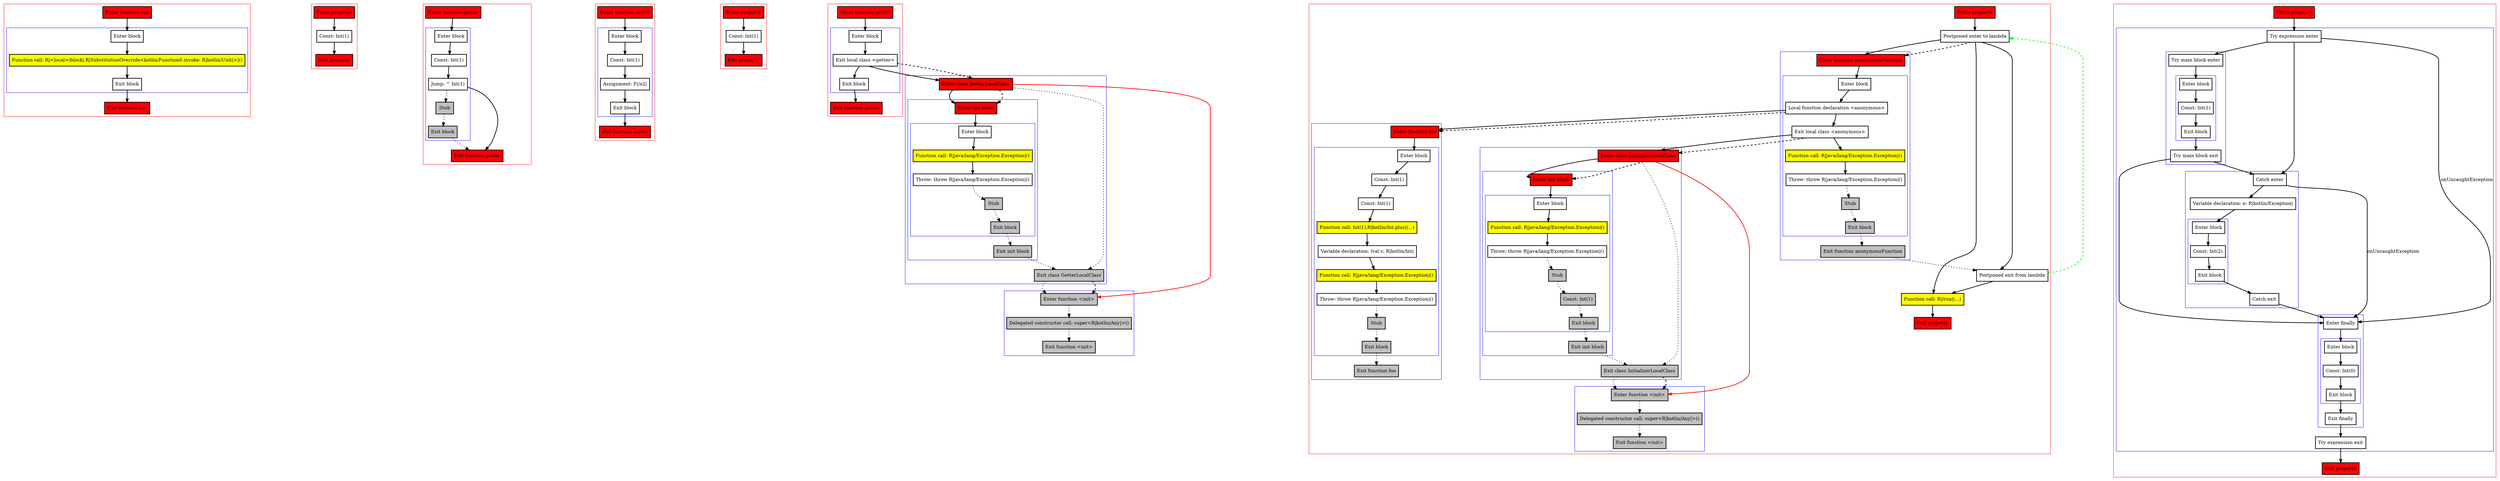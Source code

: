 digraph propertiesAndInitBlocks_kt {
    graph [nodesep=3]
    node [shape=box penwidth=2]
    edge [penwidth=2]

    subgraph cluster_0 {
        color=red
        0 [label="Enter function run" style="filled" fillcolor=red];
        subgraph cluster_1 {
            color=blue
            1 [label="Enter block"];
            2 [label="Function call: R|<local>/block|.R|SubstitutionOverride<kotlin/Function0.invoke: R|kotlin/Unit|>|()" style="filled" fillcolor=yellow];
            3 [label="Exit block"];
        }
        4 [label="Exit function run" style="filled" fillcolor=red];
    }
    0 -> {1};
    1 -> {2};
    2 -> {3};
    3 -> {4};

    subgraph cluster_2 {
        color=red
        5 [label="Enter property" style="filled" fillcolor=red];
        6 [label="Const: Int(1)"];
        7 [label="Exit property" style="filled" fillcolor=red];
    }
    5 -> {6};
    6 -> {7};

    subgraph cluster_3 {
        color=red
        8 [label="Enter function getter" style="filled" fillcolor=red];
        subgraph cluster_4 {
            color=blue
            9 [label="Enter block"];
            10 [label="Const: Int(1)"];
            11 [label="Jump: ^ Int(1)"];
            12 [label="Stub" style="filled" fillcolor=gray];
            13 [label="Exit block" style="filled" fillcolor=gray];
        }
        14 [label="Exit function getter" style="filled" fillcolor=red];
    }
    8 -> {9};
    9 -> {10};
    10 -> {11};
    11 -> {14};
    11 -> {12} [style=dotted];
    12 -> {13} [style=dotted];
    13 -> {14} [style=dotted];

    subgraph cluster_5 {
        color=red
        15 [label="Enter function setter" style="filled" fillcolor=red];
        subgraph cluster_6 {
            color=blue
            16 [label="Enter block"];
            17 [label="Const: Int(1)"];
            18 [label="Assignment: F|/x2|"];
            19 [label="Exit block"];
        }
        20 [label="Exit function setter" style="filled" fillcolor=red];
    }
    15 -> {16};
    16 -> {17};
    17 -> {18};
    18 -> {19};
    19 -> {20};

    subgraph cluster_7 {
        color=red
        21 [label="Enter property" style="filled" fillcolor=red];
        22 [label="Const: Int(1)"];
        23 [label="Exit property" style="filled" fillcolor=red];
    }
    21 -> {22};
    22 -> {23};

    subgraph cluster_8 {
        color=red
        24 [label="Enter function getter" style="filled" fillcolor=red];
        subgraph cluster_9 {
            color=blue
            25 [label="Enter block"];
            26 [label="Exit local class <getter>"];
            27 [label="Exit block"];
        }
        28 [label="Exit function getter" style="filled" fillcolor=red];
    }
    subgraph cluster_10 {
        color=blue
        29 [label="Enter class GetterLocalClass" style="filled" fillcolor=red];
        subgraph cluster_11 {
            color=blue
            30 [label="Enter init block" style="filled" fillcolor=red];
            subgraph cluster_12 {
                color=blue
                31 [label="Enter block"];
                32 [label="Function call: R|java/lang/Exception.Exception|()" style="filled" fillcolor=yellow];
                33 [label="Throw: throw R|java/lang/Exception.Exception|()"];
                34 [label="Stub" style="filled" fillcolor=gray];
                35 [label="Exit block" style="filled" fillcolor=gray];
            }
            36 [label="Exit init block" style="filled" fillcolor=gray];
        }
        37 [label="Exit class GetterLocalClass" style="filled" fillcolor=gray];
    }
    subgraph cluster_13 {
        color=blue
        38 [label="Enter function <init>" style="filled" fillcolor=gray];
        39 [label="Delegated constructor call: super<R|kotlin/Any|>()" style="filled" fillcolor=gray];
        40 [label="Exit function <init>" style="filled" fillcolor=gray];
    }
    24 -> {25};
    25 -> {26};
    26 -> {27 29};
    26 -> {29} [style=dashed];
    27 -> {28};
    29 -> {30};
    29 -> {38} [color=red];
    29 -> {37} [style=dotted];
    29 -> {30} [style=dashed];
    30 -> {31};
    31 -> {32};
    32 -> {33};
    33 -> {34} [style=dotted];
    34 -> {35} [style=dotted];
    35 -> {36} [style=dotted];
    36 -> {37} [style=dotted];
    37 -> {38} [style=dotted];
    37 -> {38} [style=dashed];
    38 -> {39} [style=dotted];
    39 -> {40} [style=dotted];

    subgraph cluster_14 {
        color=red
        41 [label="Enter property" style="filled" fillcolor=red];
        42 [label="Postponed enter to lambda"];
        subgraph cluster_15 {
            color=blue
            43 [label="Enter function anonymousFunction" style="filled" fillcolor=red];
            subgraph cluster_16 {
                color=blue
                44 [label="Enter block"];
                45 [label="Local function declaration <anonymous>"];
                46 [label="Exit local class <anonymous>"];
                47 [label="Function call: R|java/lang/Exception.Exception|()" style="filled" fillcolor=yellow];
                48 [label="Throw: throw R|java/lang/Exception.Exception|()"];
                49 [label="Stub" style="filled" fillcolor=gray];
                50 [label="Exit block" style="filled" fillcolor=gray];
            }
            51 [label="Exit function anonymousFunction" style="filled" fillcolor=gray];
        }
        subgraph cluster_17 {
            color=blue
            52 [label="Enter class InitializerLocalClass" style="filled" fillcolor=red];
            subgraph cluster_18 {
                color=blue
                53 [label="Enter init block" style="filled" fillcolor=red];
                subgraph cluster_19 {
                    color=blue
                    54 [label="Enter block"];
                    55 [label="Function call: R|java/lang/Exception.Exception|()" style="filled" fillcolor=yellow];
                    56 [label="Throw: throw R|java/lang/Exception.Exception|()"];
                    57 [label="Stub" style="filled" fillcolor=gray];
                    58 [label="Const: Int(1)" style="filled" fillcolor=gray];
                    59 [label="Exit block" style="filled" fillcolor=gray];
                }
                60 [label="Exit init block" style="filled" fillcolor=gray];
            }
            61 [label="Exit class InitializerLocalClass" style="filled" fillcolor=gray];
        }
        subgraph cluster_20 {
            color=blue
            62 [label="Enter function <init>" style="filled" fillcolor=gray];
            63 [label="Delegated constructor call: super<R|kotlin/Any|>()" style="filled" fillcolor=gray];
            64 [label="Exit function <init>" style="filled" fillcolor=gray];
        }
        subgraph cluster_21 {
            color=blue
            65 [label="Enter function foo" style="filled" fillcolor=red];
            subgraph cluster_22 {
                color=blue
                66 [label="Enter block"];
                67 [label="Const: Int(1)"];
                68 [label="Const: Int(1)"];
                69 [label="Function call: Int(1).R|kotlin/Int.plus|(...)" style="filled" fillcolor=yellow];
                70 [label="Variable declaration: lval c: R|kotlin/Int|"];
                71 [label="Function call: R|java/lang/Exception.Exception|()" style="filled" fillcolor=yellow];
                72 [label="Throw: throw R|java/lang/Exception.Exception|()"];
                73 [label="Stub" style="filled" fillcolor=gray];
                74 [label="Exit block" style="filled" fillcolor=gray];
            }
            75 [label="Exit function foo" style="filled" fillcolor=gray];
        }
        76 [label="Postponed exit from lambda"];
        77 [label="Function call: R|/run|(...)" style="filled" fillcolor=yellow];
        78 [label="Exit property" style="filled" fillcolor=red];
    }
    41 -> {42};
    42 -> {43 76 77};
    42 -> {43} [style=dashed];
    43 -> {44};
    44 -> {45};
    45 -> {46 65};
    45 -> {65} [style=dashed];
    46 -> {47 52};
    46 -> {52} [style=dashed];
    47 -> {48};
    48 -> {49} [style=dotted];
    49 -> {50} [style=dotted];
    50 -> {51} [style=dotted];
    51 -> {76} [style=dotted];
    52 -> {53};
    52 -> {62} [color=red];
    52 -> {61} [style=dotted];
    52 -> {53} [style=dashed];
    53 -> {54};
    54 -> {55};
    55 -> {56};
    56 -> {57} [style=dotted];
    57 -> {58} [style=dotted];
    58 -> {59} [style=dotted];
    59 -> {60} [style=dotted];
    60 -> {61} [style=dotted];
    61 -> {62} [style=dotted];
    61 -> {62} [style=dashed];
    62 -> {63} [style=dotted];
    63 -> {64} [style=dotted];
    65 -> {66};
    66 -> {67};
    67 -> {68};
    68 -> {69};
    69 -> {70};
    70 -> {71};
    71 -> {72};
    72 -> {73} [style=dotted];
    73 -> {74} [style=dotted];
    74 -> {75} [style=dotted];
    76 -> {77};
    76 -> {42} [color=green style=dashed];
    77 -> {78};

    subgraph cluster_23 {
        color=red
        79 [label="Enter property" style="filled" fillcolor=red];
        subgraph cluster_24 {
            color=blue
            80 [label="Try expression enter"];
            subgraph cluster_25 {
                color=blue
                81 [label="Try main block enter"];
                subgraph cluster_26 {
                    color=blue
                    82 [label="Enter block"];
                    83 [label="Const: Int(1)"];
                    84 [label="Exit block"];
                }
                85 [label="Try main block exit"];
            }
            subgraph cluster_27 {
                color=blue
                86 [label="Catch enter"];
                87 [label="Variable declaration: e: R|kotlin/Exception|"];
                subgraph cluster_28 {
                    color=blue
                    88 [label="Enter block"];
                    89 [label="Const: Int(2)"];
                    90 [label="Exit block"];
                }
                91 [label="Catch exit"];
            }
            subgraph cluster_29 {
                color=blue
                92 [label="Enter finally"];
                subgraph cluster_30 {
                    color=blue
                    93 [label="Enter block"];
                    94 [label="Const: Int(0)"];
                    95 [label="Exit block"];
                }
                96 [label="Exit finally"];
            }
            97 [label="Try expression exit"];
        }
        98 [label="Exit property" style="filled" fillcolor=red];
    }
    79 -> {80};
    80 -> {81 86};
    80 -> {92} [label="onUncaughtException"];
    81 -> {82};
    82 -> {83};
    83 -> {84};
    84 -> {85};
    85 -> {86 92};
    86 -> {87};
    86 -> {92} [label="onUncaughtException"];
    87 -> {88};
    88 -> {89};
    89 -> {90};
    90 -> {91};
    91 -> {92};
    92 -> {93};
    93 -> {94};
    94 -> {95};
    95 -> {96};
    96 -> {97};
    97 -> {98};

}
